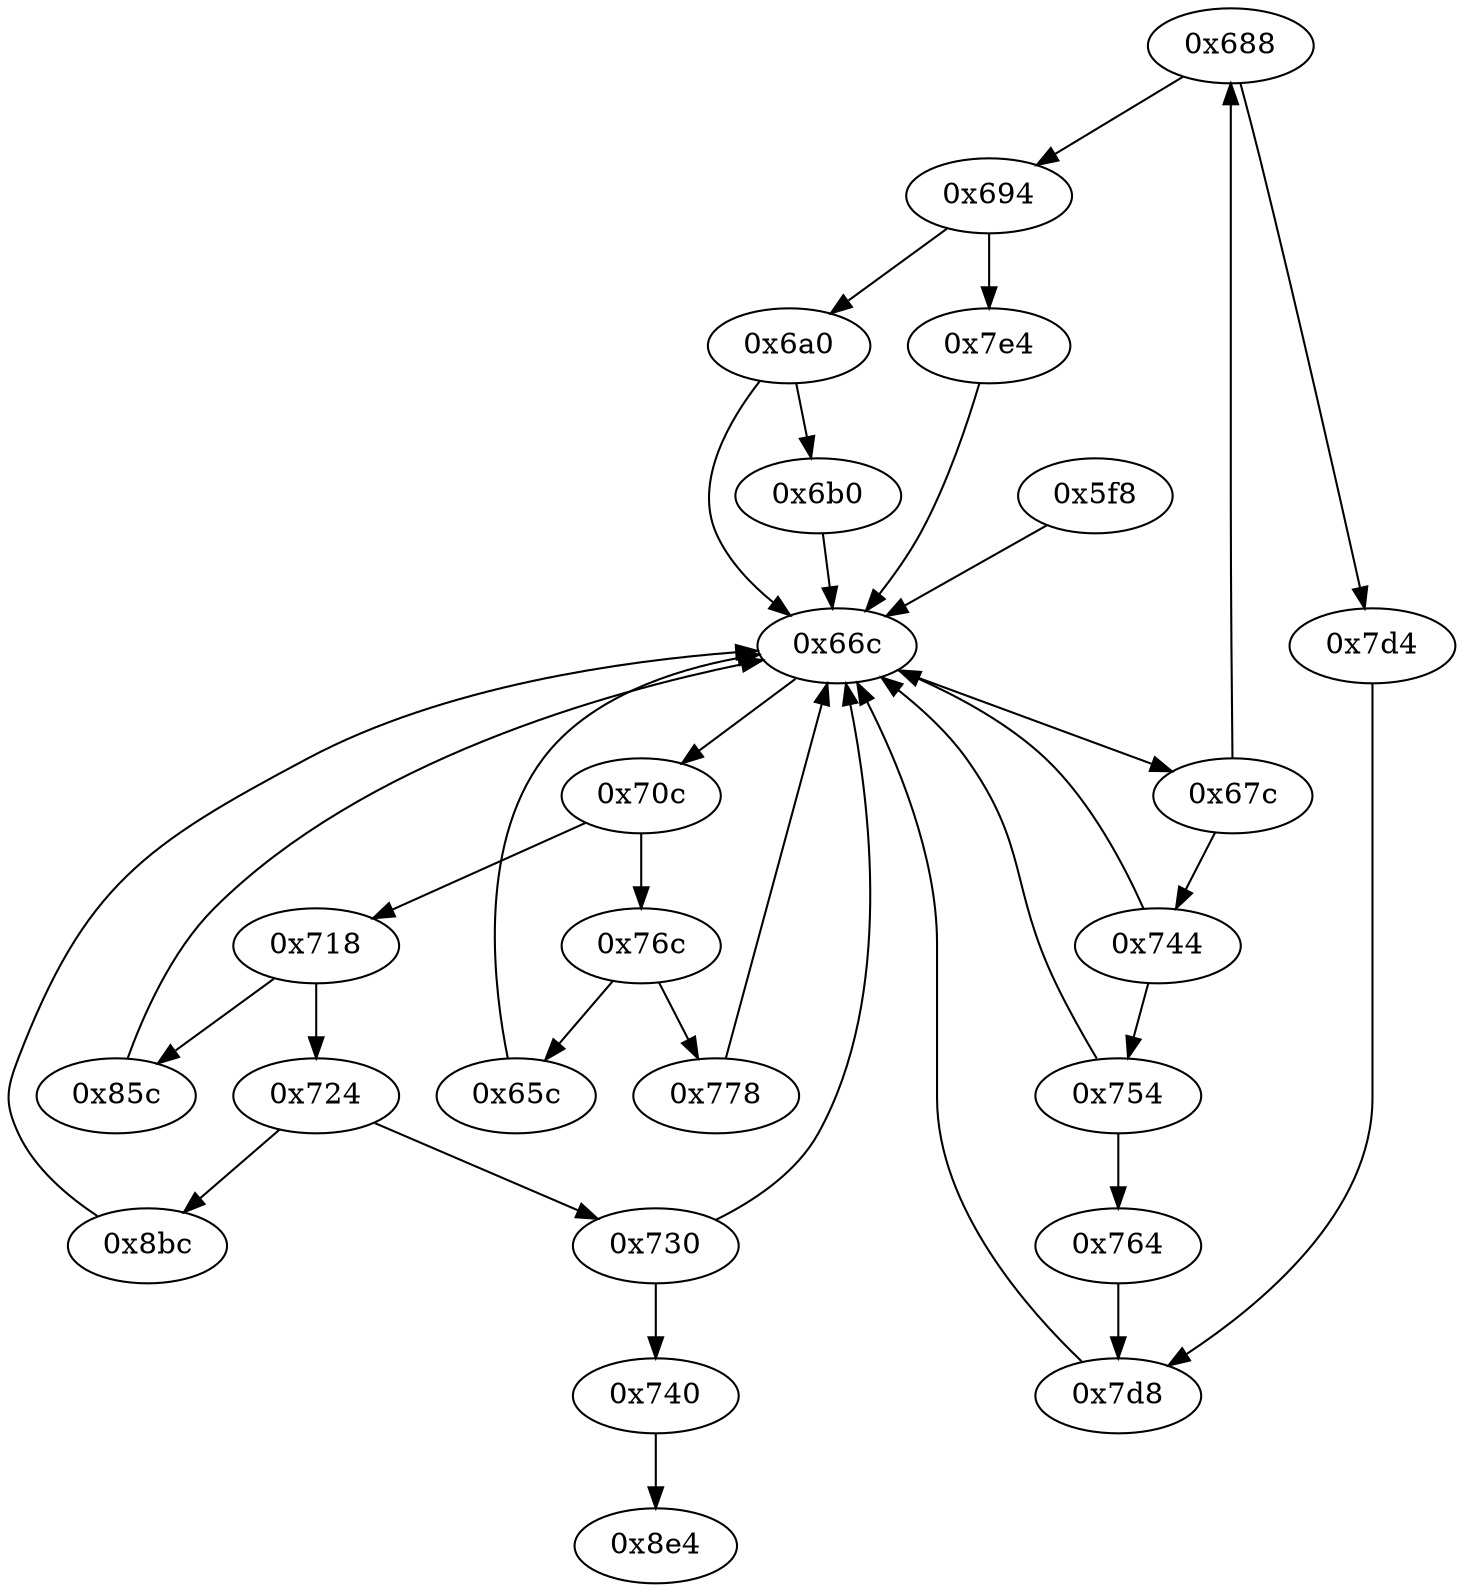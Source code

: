strict digraph "" {
	"0x688"	 [opcode="[u'ldr', u'cmp', u'b']"];
	"0x694"	 [opcode="[u'ldr', u'cmp', u'b']"];
	"0x688" -> "0x694";
	"0x7d4"	 [opcode="[u'mov']"];
	"0x688" -> "0x7d4";
	"0x6a0"	 [opcode="[u'ldr', u'cmp', u'mov', u'b']"];
	"0x66c"	 [opcode="[u'mov', u'ldr', u'cmp', u'b']"];
	"0x6a0" -> "0x66c";
	"0x6b0"	 [opcode="[u'ldr', u'str', u'ldr', u'ldr', u'sub', u'mul', u'eor', u'and', u'ldr', u'mov', u'mov', u'ldr', u'cmp', u'mov', u'cmp', u'mov', \
u'mov', u'cmp', u'mov', u'mov', u'teq', u'mov', u'b']"];
	"0x6a0" -> "0x6b0";
	"0x718"	 [opcode="[u'ldr', u'cmp', u'b']"];
	"0x85c"	 [opcode="[u'ldr', u'ldr', u'ldr', u'ldr', u'mov', u'rsb', u'cmp', u'mvn', u'mov', u'mul', u'mov', u'mvn', u'orr', u'cmn', u'mov', u'teq', \
u'mov', u'mov', u'cmn', u'mov', u'mov', u'cmp', u'mov', u'b']"];
	"0x718" -> "0x85c";
	"0x724"	 [opcode="[u'ldr', u'cmp', u'b']"];
	"0x718" -> "0x724";
	"0x730"	 [opcode="[u'ldr', u'cmp', u'mov', u'b']"];
	"0x730" -> "0x66c";
	"0x740"	 [opcode="[u'b']"];
	"0x730" -> "0x740";
	"0x70c"	 [opcode="[u'ldr', u'cmp', u'b']"];
	"0x70c" -> "0x718";
	"0x76c"	 [opcode="[u'ldr', u'cmp', u'b']"];
	"0x70c" -> "0x76c";
	"0x66c" -> "0x70c";
	"0x67c"	 [opcode="[u'ldr', u'cmp', u'b']"];
	"0x66c" -> "0x67c";
	"0x778"	 [opcode="[u'ldr', u'mov', u'ldr', u'rsb', u'mvn', u'mul', u'eor', u'and', u'ldr', u'mov', u'mov', u'ldr', u'ldr', u'cmp', u'mov', u'teq', \
u'mov', u'mov', u'cmp', u'mov', u'cmp', u'mov', u'b']"];
	"0x778" -> "0x66c";
	"0x76c" -> "0x778";
	"0x65c"	 [opcode="[u'ldr', u'cmp', u'mov', u'ldr']"];
	"0x76c" -> "0x65c";
	"0x754"	 [opcode="[u'ldr', u'cmp', u'mov', u'b']"];
	"0x754" -> "0x66c";
	"0x764"	 [opcode="[u'mov', u'b']"];
	"0x754" -> "0x764";
	"0x8bc"	 [opcode="[u'ldr', u'ldr', u'mov', u'bl', u'ldr', u'mov', u'bl', u'mvn', u'mov', u'b']"];
	"0x8bc" -> "0x66c";
	"0x694" -> "0x6a0";
	"0x7e4"	 [opcode="[u'ldr', u'ldr', u'mov', u'bl', u'ldr', u'mov', u'bl', u'ldr', u'ldr', u'mvn', u'ldr', u'sub', u'mul', u'eor', u'and', u'ldr', u'\
ldr', u'mov', u'mov', u'cmp', u'mov', u'cmp', u'mov', u'mov', u'cmp', u'mov', u'mov', u'teq', u'mov', u'b']"];
	"0x694" -> "0x7e4";
	"0x85c" -> "0x66c";
	"0x8e4"	 [opcode="[u'ldr', u'sub', u'pop']"];
	"0x7d8"	 [opcode="[u'str', u'ldr', u'b']"];
	"0x764" -> "0x7d8";
	"0x7d8" -> "0x66c";
	"0x7d4" -> "0x7d8";
	"0x724" -> "0x730";
	"0x724" -> "0x8bc";
	"0x6b0" -> "0x66c";
	"0x67c" -> "0x688";
	"0x744"	 [opcode="[u'ldr', u'cmp', u'mov', u'b']"];
	"0x67c" -> "0x744";
	"0x740" -> "0x8e4";
	"0x7e4" -> "0x66c";
	"0x744" -> "0x66c";
	"0x744" -> "0x754";
	"0x65c" -> "0x66c";
	"0x5f8"	 [opcode="[u'push', u'add', u'sub', u'mov', u'ldr', u'ldr', u'cmp', u'mvn', u'mov', u'str', u'ldr', u'ldr', u'ldr', u'ldr', u'ldr', u'str', \
u'ldr', u'ldr', u'add', u'str', u'ldr', u'add', u'str', u'str', u'b']"];
	"0x5f8" -> "0x66c";
}
